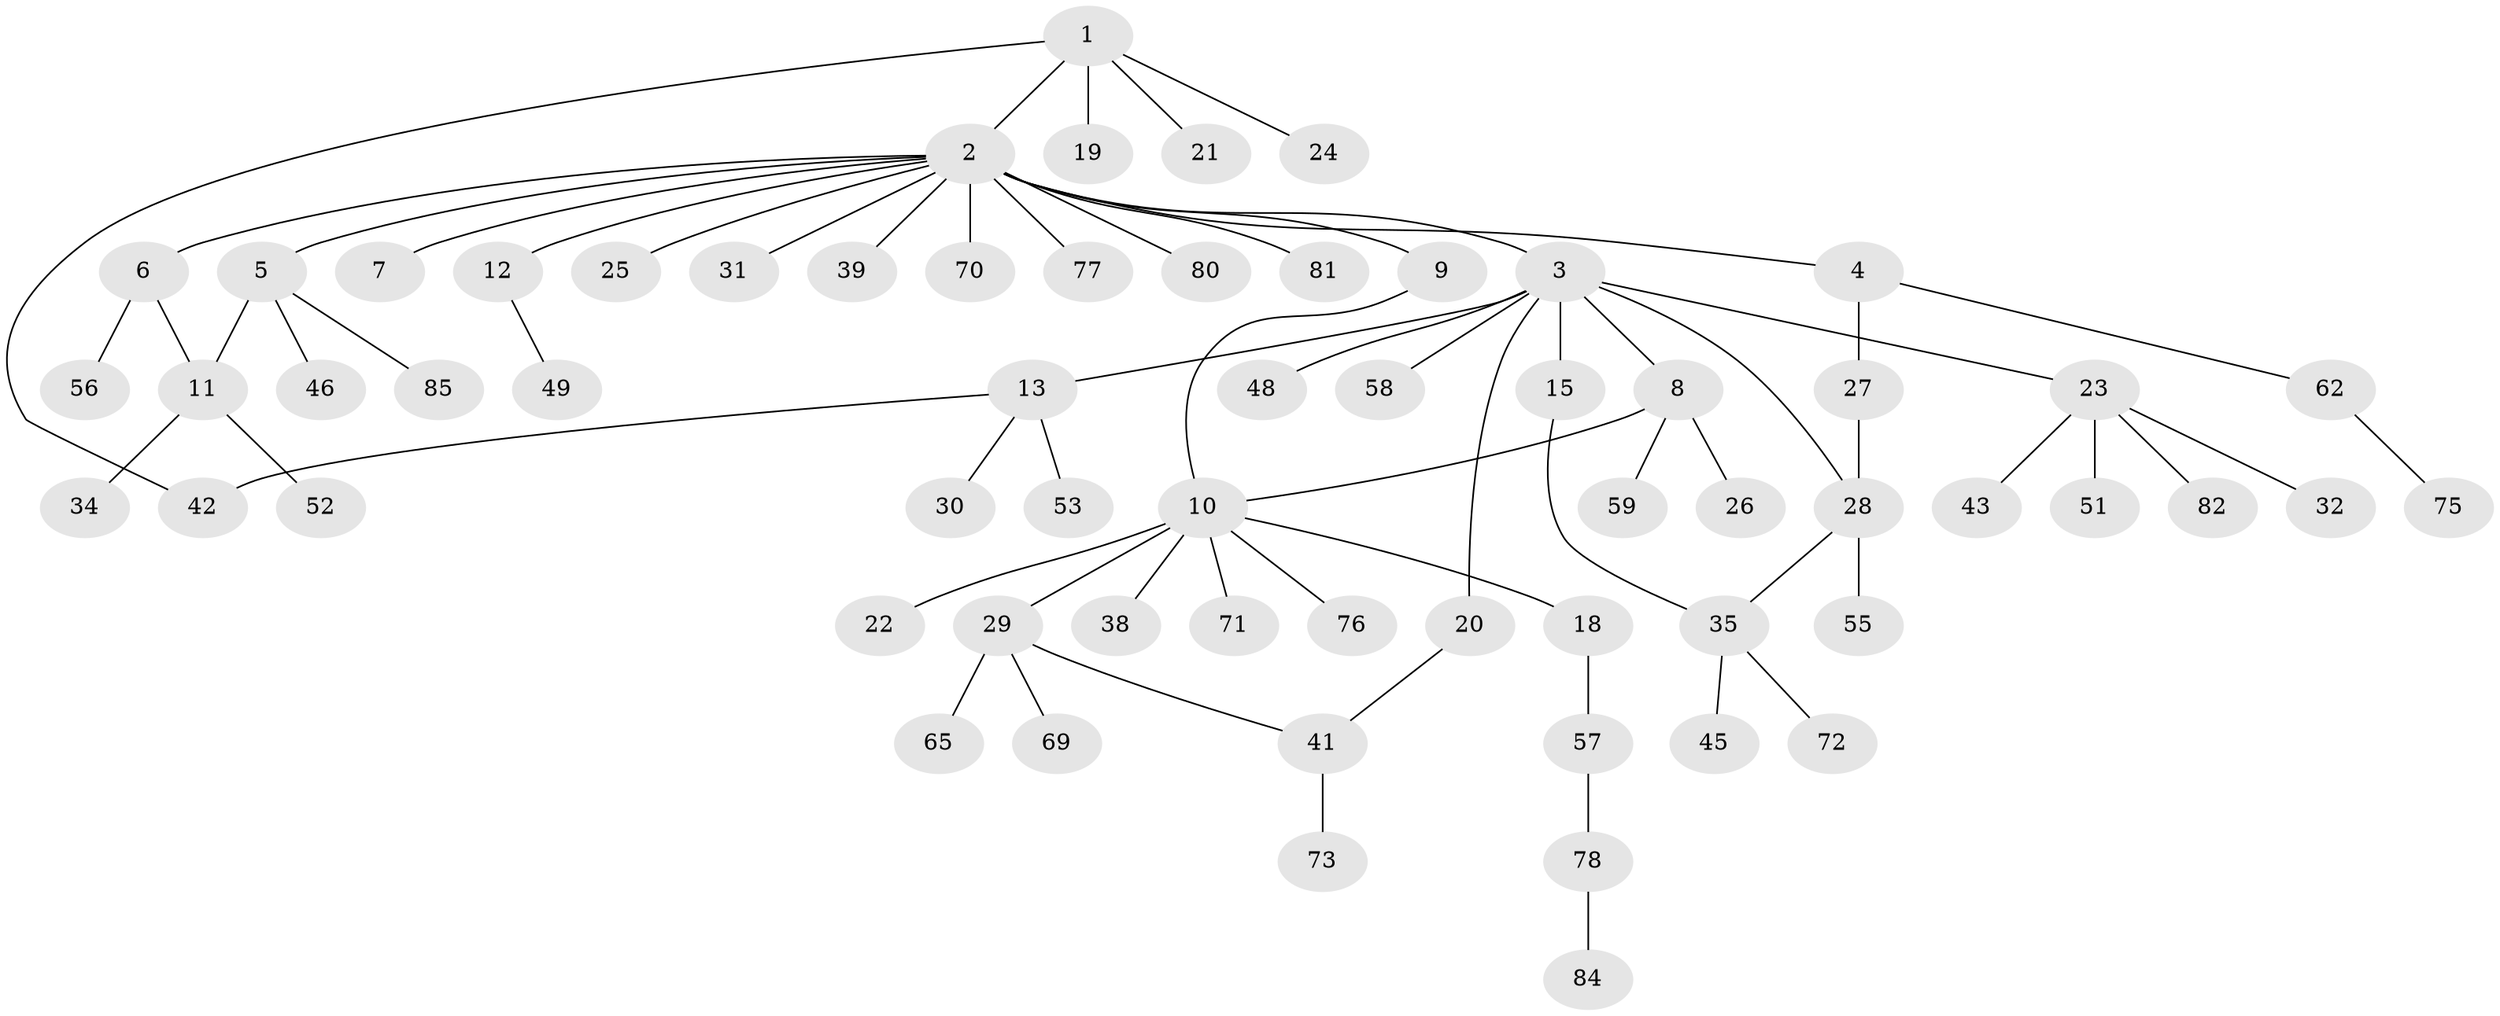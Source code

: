 // Generated by graph-tools (version 1.1) at 2025/23/03/03/25 07:23:49]
// undirected, 64 vertices, 69 edges
graph export_dot {
graph [start="1"]
  node [color=gray90,style=filled];
  1 [super="+33"];
  2 [super="+37"];
  3 [super="+17"];
  4 [super="+54"];
  5 [super="+36"];
  6;
  7 [super="+14"];
  8 [super="+68"];
  9 [super="+67"];
  10 [super="+16"];
  11 [super="+79"];
  12 [super="+60"];
  13 [super="+47"];
  15;
  18 [super="+50"];
  19;
  20;
  21;
  22;
  23 [super="+74"];
  24;
  25;
  26;
  27;
  28 [super="+44"];
  29 [super="+40"];
  30;
  31;
  32;
  34;
  35 [super="+64"];
  38;
  39;
  41 [super="+61"];
  42;
  43;
  45;
  46;
  48;
  49;
  51;
  52;
  53;
  55;
  56;
  57 [super="+66"];
  58;
  59 [super="+63"];
  62;
  65;
  69;
  70;
  71;
  72;
  73 [super="+83"];
  75;
  76;
  77;
  78;
  80;
  81;
  82;
  84;
  85;
  1 -- 2;
  1 -- 19;
  1 -- 21;
  1 -- 24;
  1 -- 42;
  2 -- 3 [weight=2];
  2 -- 4;
  2 -- 5;
  2 -- 6;
  2 -- 7;
  2 -- 9 [weight=2];
  2 -- 12;
  2 -- 25;
  2 -- 31;
  2 -- 70;
  2 -- 80;
  2 -- 81;
  2 -- 77;
  2 -- 39;
  3 -- 8;
  3 -- 13;
  3 -- 15;
  3 -- 20;
  3 -- 23;
  3 -- 28;
  3 -- 48;
  3 -- 58;
  4 -- 27;
  4 -- 62;
  5 -- 46;
  5 -- 85;
  5 -- 11;
  6 -- 11;
  6 -- 56;
  8 -- 10;
  8 -- 26;
  8 -- 59;
  9 -- 10;
  10 -- 29;
  10 -- 76;
  10 -- 18;
  10 -- 38;
  10 -- 22;
  10 -- 71;
  11 -- 34;
  11 -- 52;
  12 -- 49;
  13 -- 30;
  13 -- 42;
  13 -- 53;
  15 -- 35;
  18 -- 57;
  20 -- 41;
  23 -- 32;
  23 -- 43;
  23 -- 51;
  23 -- 82;
  27 -- 28;
  28 -- 35;
  28 -- 55;
  29 -- 41;
  29 -- 65;
  29 -- 69;
  35 -- 45;
  35 -- 72;
  41 -- 73;
  57 -- 78;
  62 -- 75;
  78 -- 84;
}
